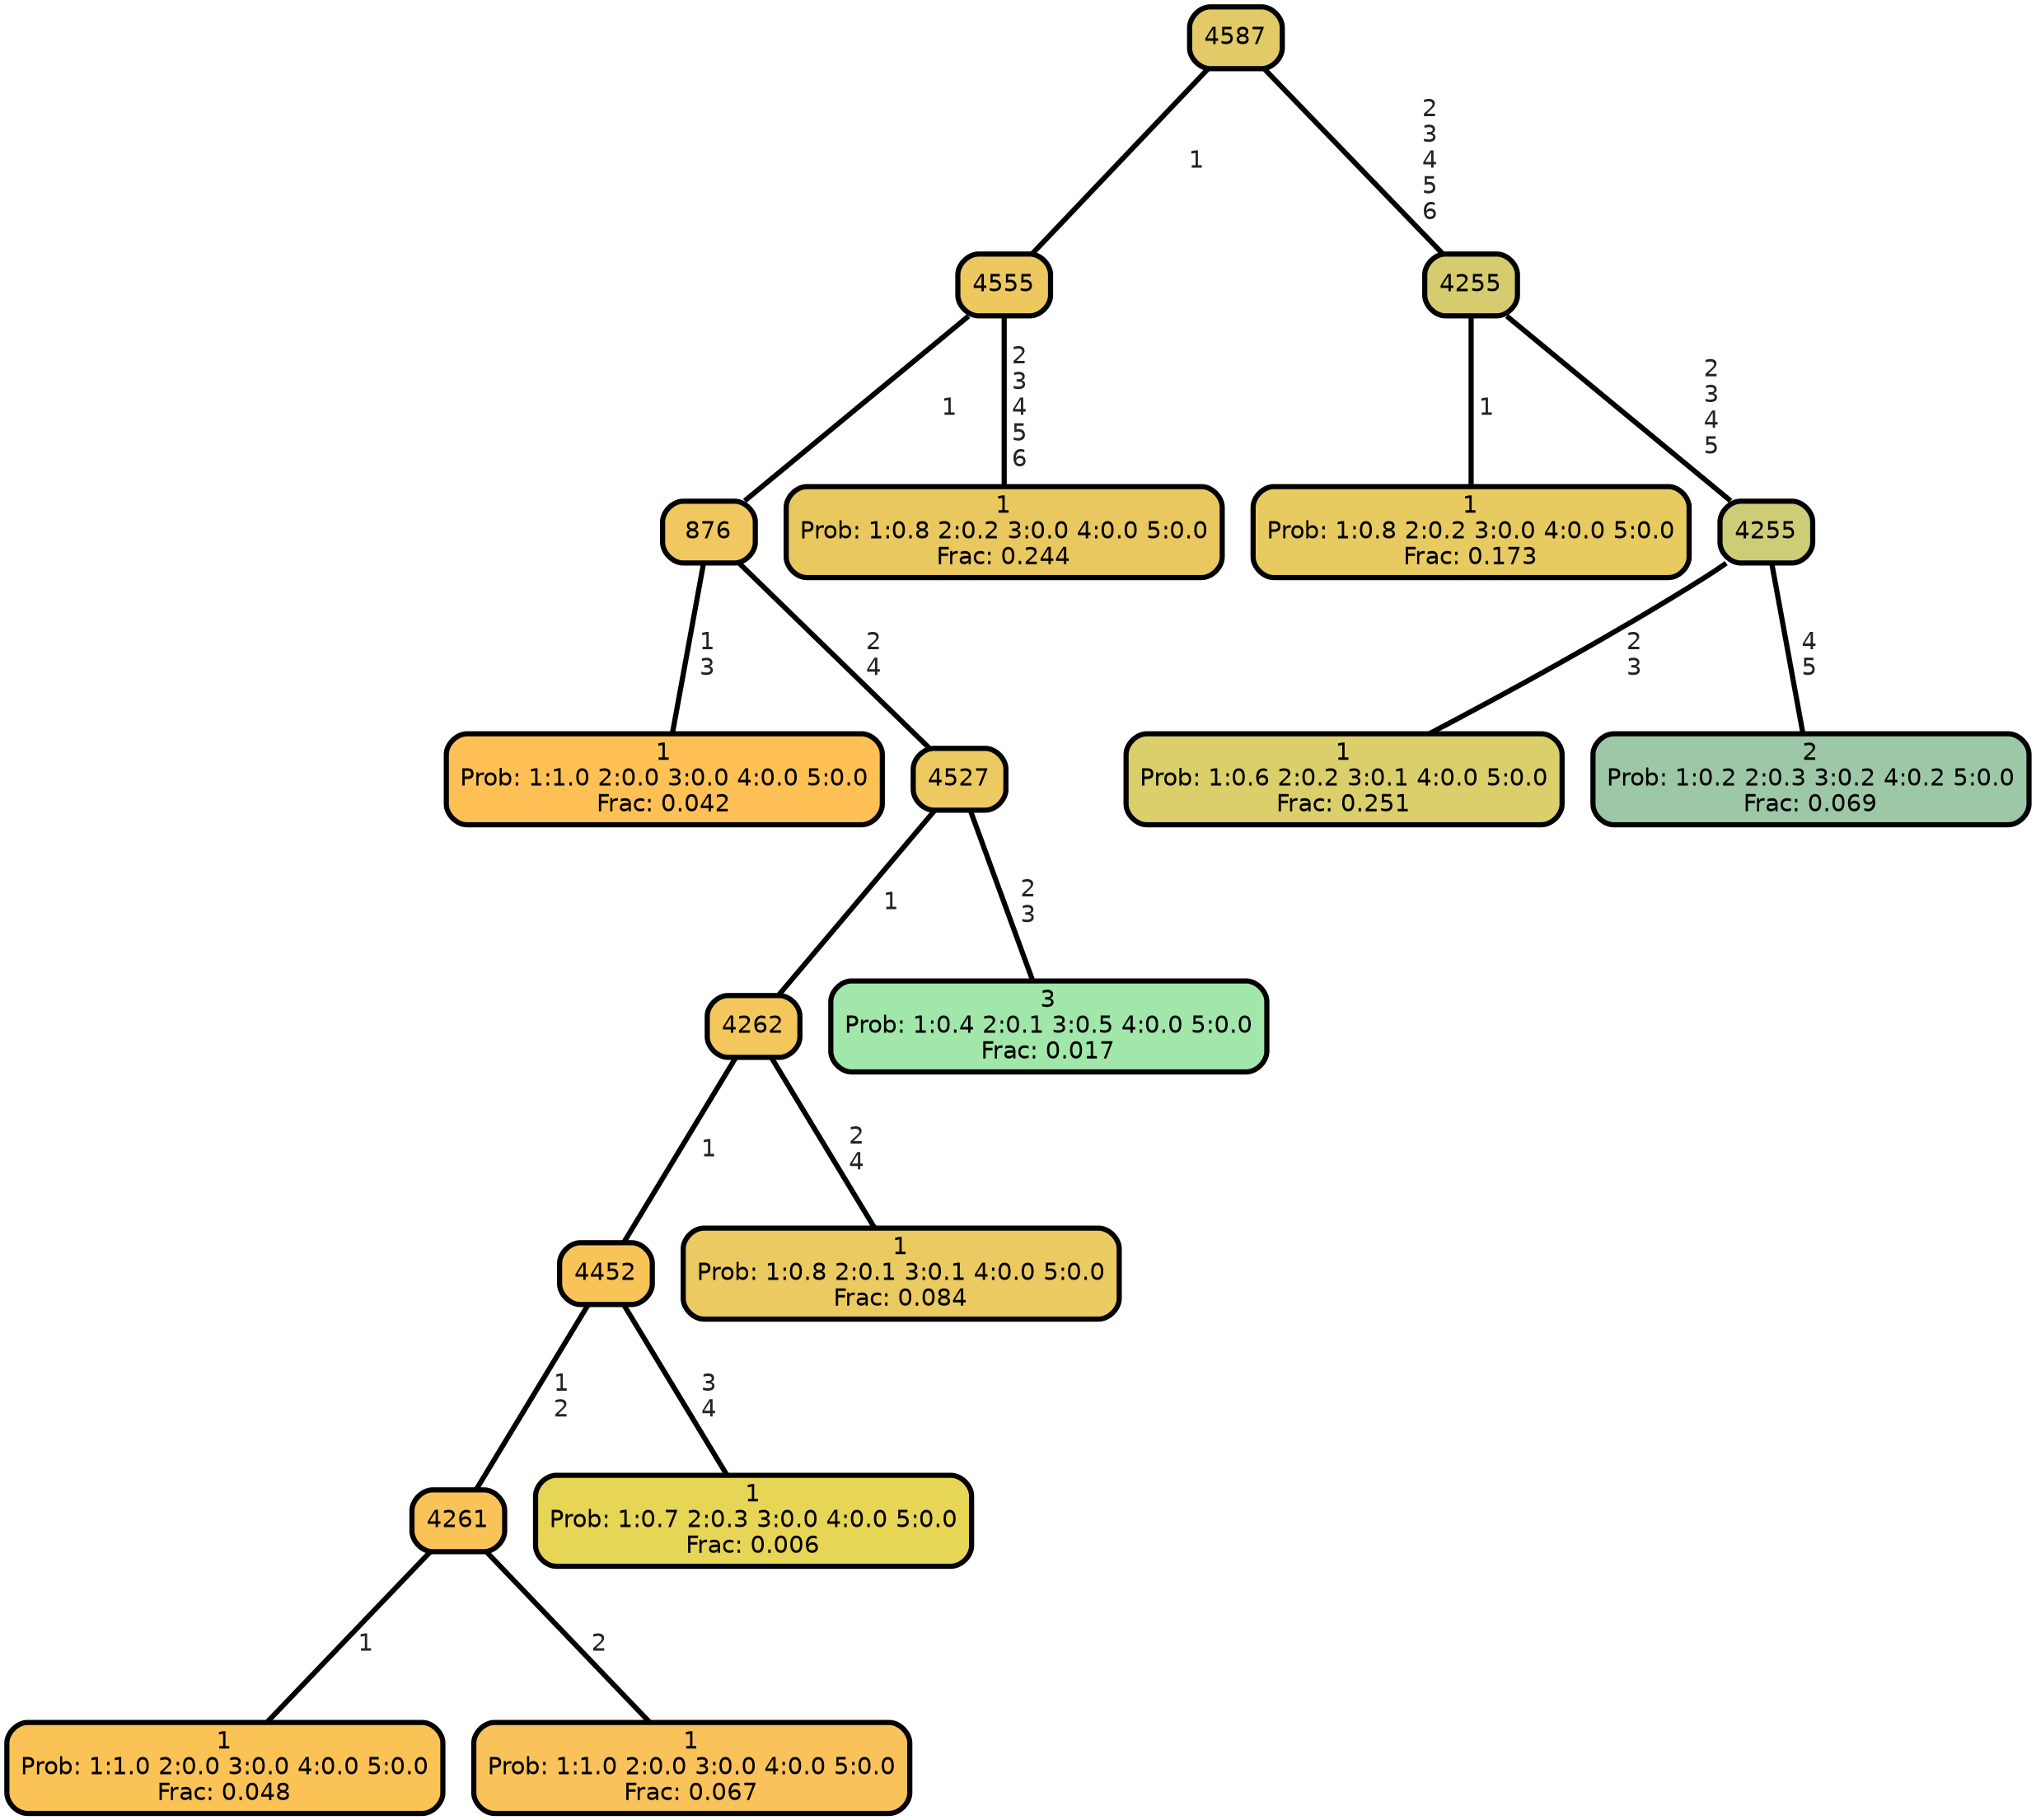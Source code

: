 graph Tree {
node [shape=box, style="filled, rounded",color="black",penwidth="3",fontcolor="black",                 fontname=helvetica] ;
graph [ranksep="0 equally", splines=straight,                 bgcolor=transparent, dpi=200] ;
edge [fontname=helvetica, fontweight=bold,fontcolor=grey14,color=black] ;
0 [label="1
Prob: 1:1.0 2:0.0 3:0.0 4:0.0 5:0.0
Frac: 0.042", fillcolor="#ffc155"] ;
1 [label="876", fillcolor="#f0c85f"] ;
2 [label="1
Prob: 1:1.0 2:0.0 3:0.0 4:0.0 5:0.0
Frac: 0.048", fillcolor="#fbc355"] ;
3 [label="4261", fillcolor="#fac358"] ;
4 [label="1
Prob: 1:1.0 2:0.0 3:0.0 4:0.0 5:0.0
Frac: 0.067", fillcolor="#f9c25a"] ;
5 [label="4452", fillcolor="#f9c457"] ;
6 [label="1
Prob: 1:0.7 2:0.3 3:0.0 4:0.0 5:0.0
Frac: 0.006", fillcolor="#e7d555"] ;
7 [label="4262", fillcolor="#f3c75b"] ;
8 [label="1
Prob: 1:0.8 2:0.1 3:0.1 4:0.0 5:0.0
Frac: 0.084", fillcolor="#ebcb61"] ;
9 [label="4527", fillcolor="#edc961"] ;
10 [label="3
Prob: 1:0.4 2:0.1 3:0.5 4:0.0 5:0.0
Frac: 0.017", fillcolor="#a1e7aa"] ;
11 [label="4555", fillcolor="#ecc85f"] ;
12 [label="1
Prob: 1:0.8 2:0.2 3:0.0 4:0.0 5:0.0
Frac: 0.244", fillcolor="#e9c85f"] ;
13 [label="4587", fillcolor="#e1ca67"] ;
14 [label="1
Prob: 1:0.8 2:0.2 3:0.0 4:0.0 5:0.0
Frac: 0.173", fillcolor="#e7cb61"] ;
15 [label="4255", fillcolor="#d6cc6f"] ;
16 [label="1
Prob: 1:0.6 2:0.2 3:0.1 4:0.0 5:0.0
Frac: 0.251", fillcolor="#dacf6a"] ;
17 [label="4255", fillcolor="#cdcd77"] ;
18 [label="2
Prob: 1:0.2 2:0.3 3:0.2 4:0.2 5:0.0
Frac: 0.069", fillcolor="#9dc8a7"] ;
1 -- 0 [label=" 1\n 3",penwidth=3] ;
1 -- 9 [label=" 2\n 4",penwidth=3] ;
3 -- 2 [label=" 1",penwidth=3] ;
3 -- 4 [label=" 2",penwidth=3] ;
5 -- 3 [label=" 1\n 2",penwidth=3] ;
5 -- 6 [label=" 3\n 4",penwidth=3] ;
7 -- 5 [label=" 1",penwidth=3] ;
7 -- 8 [label=" 2\n 4",penwidth=3] ;
9 -- 7 [label=" 1",penwidth=3] ;
9 -- 10 [label=" 2\n 3",penwidth=3] ;
11 -- 1 [label=" 1",penwidth=3] ;
11 -- 12 [label=" 2\n 3\n 4\n 5\n 6",penwidth=3] ;
13 -- 11 [label=" 1",penwidth=3] ;
13 -- 15 [label=" 2\n 3\n 4\n 5\n 6",penwidth=3] ;
15 -- 14 [label=" 1",penwidth=3] ;
15 -- 17 [label=" 2\n 3\n 4\n 5",penwidth=3] ;
17 -- 16 [label=" 2\n 3",penwidth=3] ;
17 -- 18 [label=" 4\n 5",penwidth=3] ;
{rank = same;}}